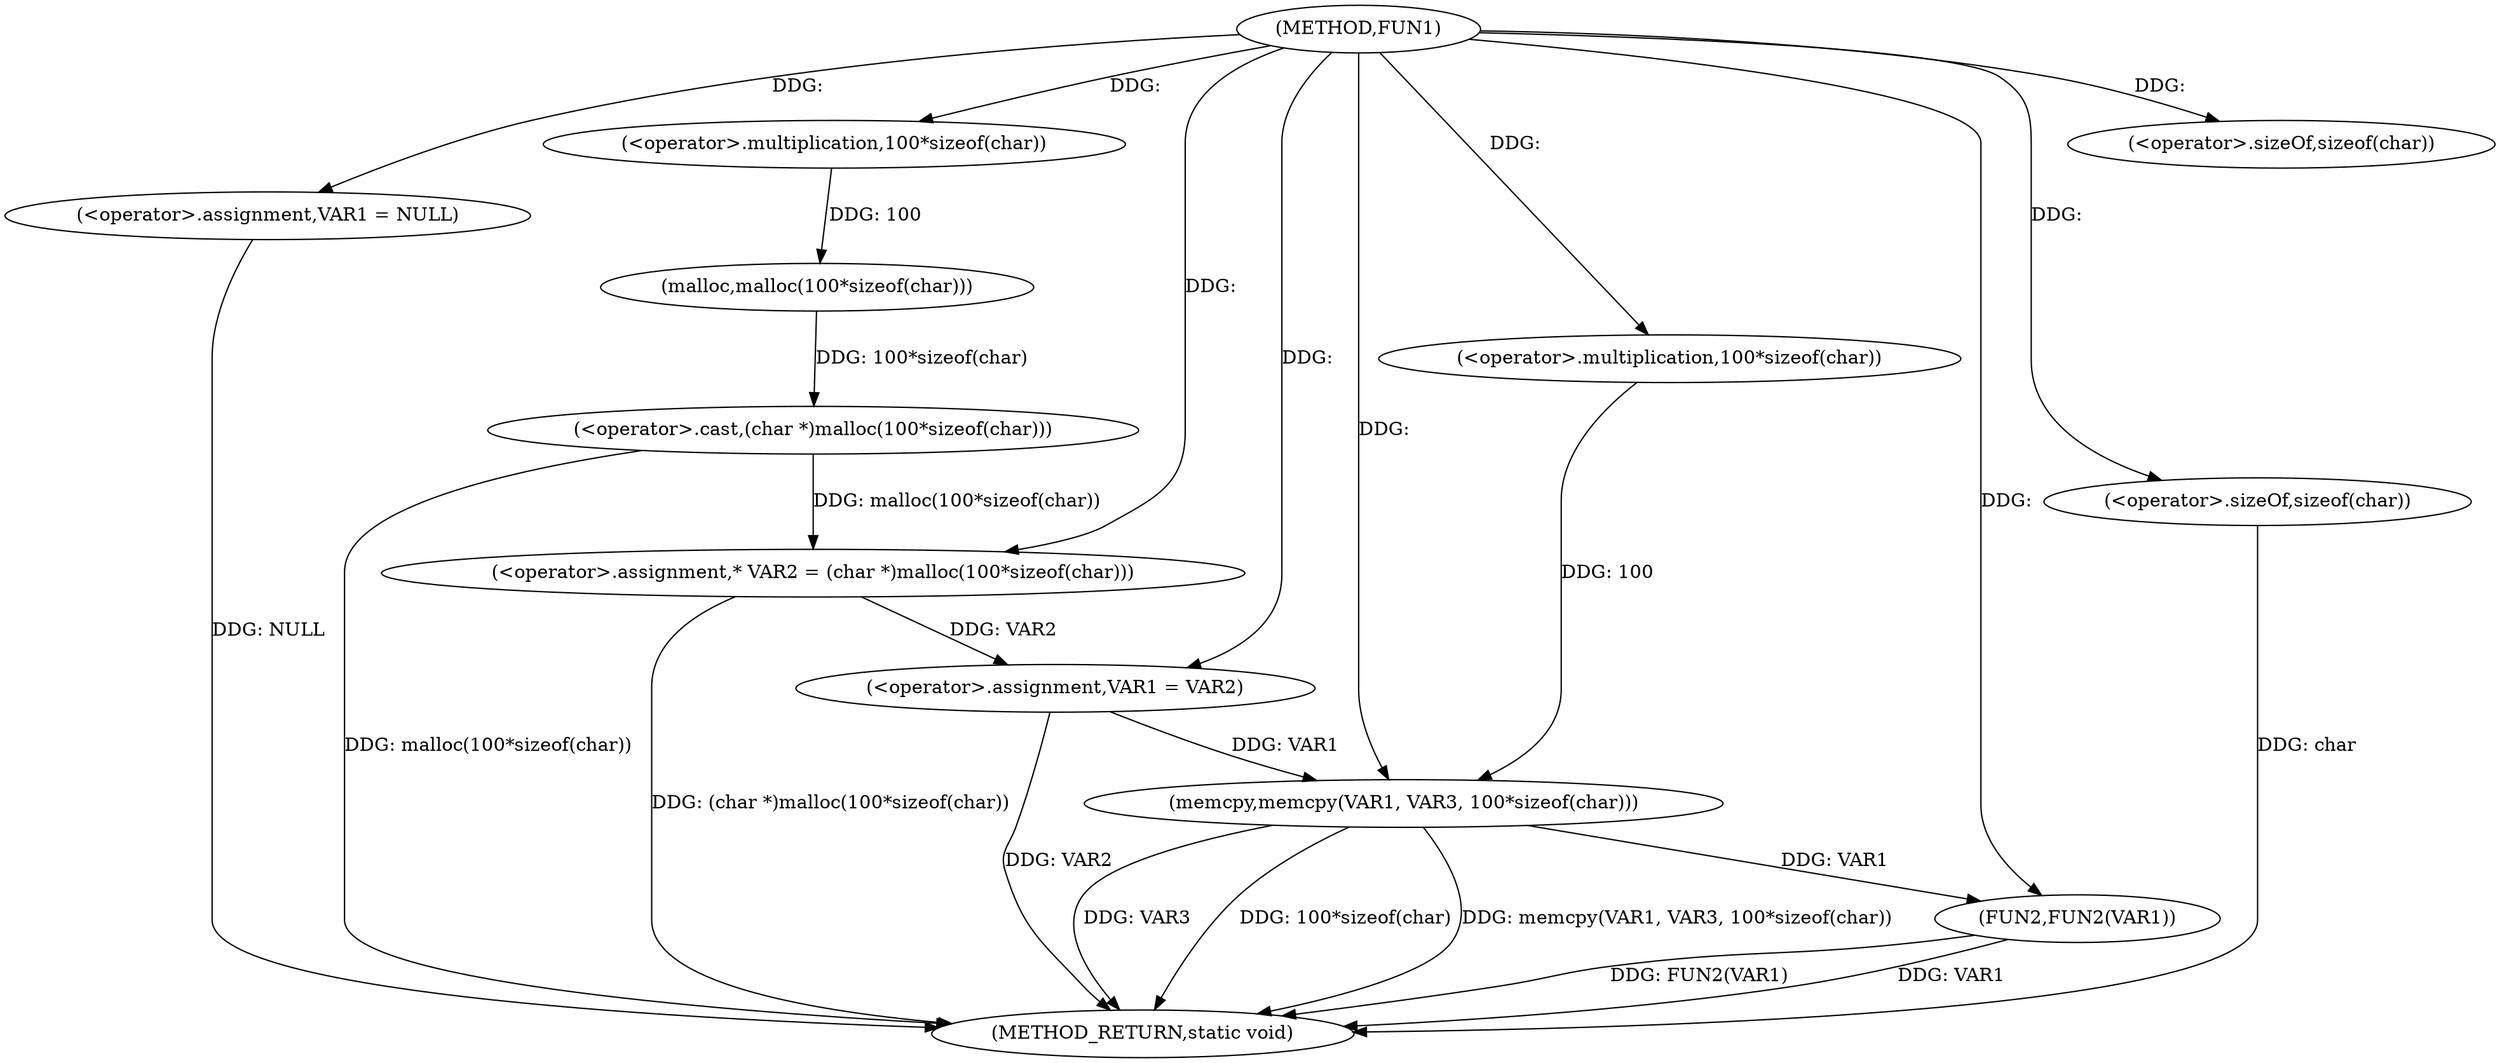 digraph FUN1 {  
"1000100" [label = "(METHOD,FUN1)" ]
"1000131" [label = "(METHOD_RETURN,static void)" ]
"1000103" [label = "(<operator>.assignment,VAR1 = NULL)" ]
"1000108" [label = "(<operator>.assignment,* VAR2 = (char *)malloc(100*sizeof(char)))" ]
"1000110" [label = "(<operator>.cast,(char *)malloc(100*sizeof(char)))" ]
"1000112" [label = "(malloc,malloc(100*sizeof(char)))" ]
"1000113" [label = "(<operator>.multiplication,100*sizeof(char))" ]
"1000115" [label = "(<operator>.sizeOf,sizeof(char))" ]
"1000117" [label = "(<operator>.assignment,VAR1 = VAR2)" ]
"1000122" [label = "(memcpy,memcpy(VAR1, VAR3, 100*sizeof(char)))" ]
"1000125" [label = "(<operator>.multiplication,100*sizeof(char))" ]
"1000127" [label = "(<operator>.sizeOf,sizeof(char))" ]
"1000129" [label = "(FUN2,FUN2(VAR1))" ]
  "1000129" -> "1000131"  [ label = "DDG: VAR1"] 
  "1000122" -> "1000131"  [ label = "DDG: 100*sizeof(char)"] 
  "1000103" -> "1000131"  [ label = "DDG: NULL"] 
  "1000110" -> "1000131"  [ label = "DDG: malloc(100*sizeof(char))"] 
  "1000108" -> "1000131"  [ label = "DDG: (char *)malloc(100*sizeof(char))"] 
  "1000122" -> "1000131"  [ label = "DDG: memcpy(VAR1, VAR3, 100*sizeof(char))"] 
  "1000127" -> "1000131"  [ label = "DDG: char"] 
  "1000117" -> "1000131"  [ label = "DDG: VAR2"] 
  "1000122" -> "1000131"  [ label = "DDG: VAR3"] 
  "1000129" -> "1000131"  [ label = "DDG: FUN2(VAR1)"] 
  "1000100" -> "1000103"  [ label = "DDG: "] 
  "1000110" -> "1000108"  [ label = "DDG: malloc(100*sizeof(char))"] 
  "1000100" -> "1000108"  [ label = "DDG: "] 
  "1000112" -> "1000110"  [ label = "DDG: 100*sizeof(char)"] 
  "1000113" -> "1000112"  [ label = "DDG: 100"] 
  "1000100" -> "1000113"  [ label = "DDG: "] 
  "1000100" -> "1000115"  [ label = "DDG: "] 
  "1000108" -> "1000117"  [ label = "DDG: VAR2"] 
  "1000100" -> "1000117"  [ label = "DDG: "] 
  "1000117" -> "1000122"  [ label = "DDG: VAR1"] 
  "1000100" -> "1000122"  [ label = "DDG: "] 
  "1000125" -> "1000122"  [ label = "DDG: 100"] 
  "1000100" -> "1000125"  [ label = "DDG: "] 
  "1000100" -> "1000127"  [ label = "DDG: "] 
  "1000122" -> "1000129"  [ label = "DDG: VAR1"] 
  "1000100" -> "1000129"  [ label = "DDG: "] 
}
